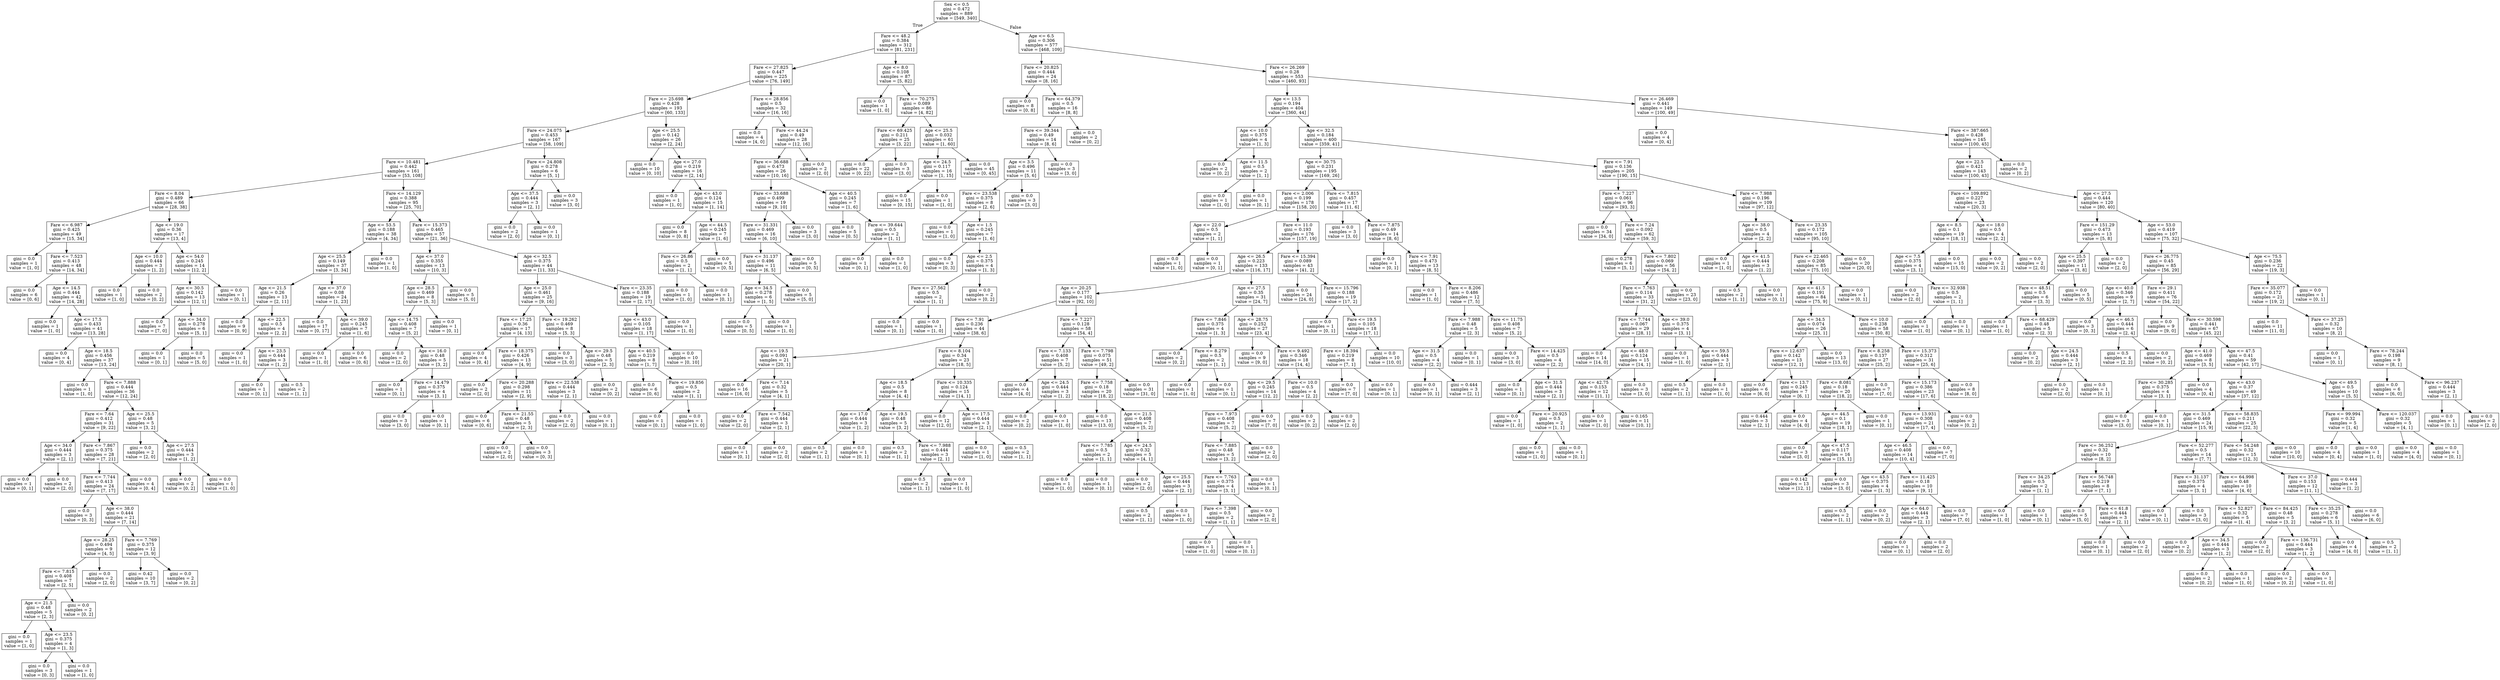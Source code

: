 digraph Tree {
node [shape=box] ;
0 [label="Sex <= 0.5\ngini = 0.472\nsamples = 889\nvalue = [549, 340]"] ;
1 [label="Fare <= 48.2\ngini = 0.384\nsamples = 312\nvalue = [81, 231]"] ;
0 -> 1 [labeldistance=2.5, labelangle=45, headlabel="True"] ;
2 [label="Fare <= 27.825\ngini = 0.447\nsamples = 225\nvalue = [76, 149]"] ;
1 -> 2 ;
3 [label="Fare <= 25.698\ngini = 0.428\nsamples = 193\nvalue = [60, 133]"] ;
2 -> 3 ;
4 [label="Fare <= 24.075\ngini = 0.453\nsamples = 167\nvalue = [58, 109]"] ;
3 -> 4 ;
5 [label="Fare <= 10.481\ngini = 0.442\nsamples = 161\nvalue = [53, 108]"] ;
4 -> 5 ;
6 [label="Fare <= 8.04\ngini = 0.489\nsamples = 66\nvalue = [28, 38]"] ;
5 -> 6 ;
7 [label="Fare <= 6.987\ngini = 0.425\nsamples = 49\nvalue = [15, 34]"] ;
6 -> 7 ;
8 [label="gini = 0.0\nsamples = 1\nvalue = [1, 0]"] ;
7 -> 8 ;
9 [label="Fare <= 7.523\ngini = 0.413\nsamples = 48\nvalue = [14, 34]"] ;
7 -> 9 ;
10 [label="gini = 0.0\nsamples = 6\nvalue = [0, 6]"] ;
9 -> 10 ;
11 [label="Age <= 14.5\ngini = 0.444\nsamples = 42\nvalue = [14, 28]"] ;
9 -> 11 ;
12 [label="gini = 0.0\nsamples = 1\nvalue = [1, 0]"] ;
11 -> 12 ;
13 [label="Age <= 17.5\ngini = 0.433\nsamples = 41\nvalue = [13, 28]"] ;
11 -> 13 ;
14 [label="gini = 0.0\nsamples = 4\nvalue = [0, 4]"] ;
13 -> 14 ;
15 [label="Age <= 18.5\ngini = 0.456\nsamples = 37\nvalue = [13, 24]"] ;
13 -> 15 ;
16 [label="gini = 0.0\nsamples = 1\nvalue = [1, 0]"] ;
15 -> 16 ;
17 [label="Fare <= 7.888\ngini = 0.444\nsamples = 36\nvalue = [12, 24]"] ;
15 -> 17 ;
18 [label="Fare <= 7.64\ngini = 0.412\nsamples = 31\nvalue = [9, 22]"] ;
17 -> 18 ;
19 [label="Age <= 34.0\ngini = 0.444\nsamples = 3\nvalue = [2, 1]"] ;
18 -> 19 ;
20 [label="gini = 0.0\nsamples = 1\nvalue = [0, 1]"] ;
19 -> 20 ;
21 [label="gini = 0.0\nsamples = 2\nvalue = [2, 0]"] ;
19 -> 21 ;
22 [label="Fare <= 7.867\ngini = 0.375\nsamples = 28\nvalue = [7, 21]"] ;
18 -> 22 ;
23 [label="Fare <= 7.744\ngini = 0.413\nsamples = 24\nvalue = [7, 17]"] ;
22 -> 23 ;
24 [label="gini = 0.0\nsamples = 3\nvalue = [0, 3]"] ;
23 -> 24 ;
25 [label="Age <= 38.0\ngini = 0.444\nsamples = 21\nvalue = [7, 14]"] ;
23 -> 25 ;
26 [label="Age <= 28.25\ngini = 0.494\nsamples = 9\nvalue = [4, 5]"] ;
25 -> 26 ;
27 [label="Fare <= 7.815\ngini = 0.408\nsamples = 7\nvalue = [2, 5]"] ;
26 -> 27 ;
28 [label="Age <= 21.5\ngini = 0.48\nsamples = 5\nvalue = [2, 3]"] ;
27 -> 28 ;
29 [label="gini = 0.0\nsamples = 1\nvalue = [1, 0]"] ;
28 -> 29 ;
30 [label="Age <= 23.5\ngini = 0.375\nsamples = 4\nvalue = [1, 3]"] ;
28 -> 30 ;
31 [label="gini = 0.0\nsamples = 3\nvalue = [0, 3]"] ;
30 -> 31 ;
32 [label="gini = 0.0\nsamples = 1\nvalue = [1, 0]"] ;
30 -> 32 ;
33 [label="gini = 0.0\nsamples = 2\nvalue = [0, 2]"] ;
27 -> 33 ;
34 [label="gini = 0.0\nsamples = 2\nvalue = [2, 0]"] ;
26 -> 34 ;
35 [label="Fare <= 7.769\ngini = 0.375\nsamples = 12\nvalue = [3, 9]"] ;
25 -> 35 ;
36 [label="gini = 0.42\nsamples = 10\nvalue = [3, 7]"] ;
35 -> 36 ;
37 [label="gini = 0.0\nsamples = 2\nvalue = [0, 2]"] ;
35 -> 37 ;
38 [label="gini = 0.0\nsamples = 4\nvalue = [0, 4]"] ;
22 -> 38 ;
39 [label="Age <= 25.5\ngini = 0.48\nsamples = 5\nvalue = [3, 2]"] ;
17 -> 39 ;
40 [label="gini = 0.0\nsamples = 2\nvalue = [2, 0]"] ;
39 -> 40 ;
41 [label="Age <= 27.5\ngini = 0.444\nsamples = 3\nvalue = [1, 2]"] ;
39 -> 41 ;
42 [label="gini = 0.0\nsamples = 2\nvalue = [0, 2]"] ;
41 -> 42 ;
43 [label="gini = 0.0\nsamples = 1\nvalue = [1, 0]"] ;
41 -> 43 ;
44 [label="Age <= 19.0\ngini = 0.36\nsamples = 17\nvalue = [13, 4]"] ;
6 -> 44 ;
45 [label="Age <= 10.0\ngini = 0.444\nsamples = 3\nvalue = [1, 2]"] ;
44 -> 45 ;
46 [label="gini = 0.0\nsamples = 1\nvalue = [1, 0]"] ;
45 -> 46 ;
47 [label="gini = 0.0\nsamples = 2\nvalue = [0, 2]"] ;
45 -> 47 ;
48 [label="Age <= 54.0\ngini = 0.245\nsamples = 14\nvalue = [12, 2]"] ;
44 -> 48 ;
49 [label="Age <= 30.5\ngini = 0.142\nsamples = 13\nvalue = [12, 1]"] ;
48 -> 49 ;
50 [label="gini = 0.0\nsamples = 7\nvalue = [7, 0]"] ;
49 -> 50 ;
51 [label="Age <= 34.0\ngini = 0.278\nsamples = 6\nvalue = [5, 1]"] ;
49 -> 51 ;
52 [label="gini = 0.0\nsamples = 1\nvalue = [0, 1]"] ;
51 -> 52 ;
53 [label="gini = 0.0\nsamples = 5\nvalue = [5, 0]"] ;
51 -> 53 ;
54 [label="gini = 0.0\nsamples = 1\nvalue = [0, 1]"] ;
48 -> 54 ;
55 [label="Fare <= 14.129\ngini = 0.388\nsamples = 95\nvalue = [25, 70]"] ;
5 -> 55 ;
56 [label="Age <= 53.5\ngini = 0.188\nsamples = 38\nvalue = [4, 34]"] ;
55 -> 56 ;
57 [label="Age <= 25.5\ngini = 0.149\nsamples = 37\nvalue = [3, 34]"] ;
56 -> 57 ;
58 [label="Age <= 21.5\ngini = 0.26\nsamples = 13\nvalue = [2, 11]"] ;
57 -> 58 ;
59 [label="gini = 0.0\nsamples = 9\nvalue = [0, 9]"] ;
58 -> 59 ;
60 [label="Age <= 22.5\ngini = 0.5\nsamples = 4\nvalue = [2, 2]"] ;
58 -> 60 ;
61 [label="gini = 0.0\nsamples = 1\nvalue = [1, 0]"] ;
60 -> 61 ;
62 [label="Age <= 23.5\ngini = 0.444\nsamples = 3\nvalue = [1, 2]"] ;
60 -> 62 ;
63 [label="gini = 0.0\nsamples = 1\nvalue = [0, 1]"] ;
62 -> 63 ;
64 [label="gini = 0.5\nsamples = 2\nvalue = [1, 1]"] ;
62 -> 64 ;
65 [label="Age <= 37.0\ngini = 0.08\nsamples = 24\nvalue = [1, 23]"] ;
57 -> 65 ;
66 [label="gini = 0.0\nsamples = 17\nvalue = [0, 17]"] ;
65 -> 66 ;
67 [label="Age <= 39.0\ngini = 0.245\nsamples = 7\nvalue = [1, 6]"] ;
65 -> 67 ;
68 [label="gini = 0.0\nsamples = 1\nvalue = [1, 0]"] ;
67 -> 68 ;
69 [label="gini = 0.0\nsamples = 6\nvalue = [0, 6]"] ;
67 -> 69 ;
70 [label="gini = 0.0\nsamples = 1\nvalue = [1, 0]"] ;
56 -> 70 ;
71 [label="Fare <= 15.373\ngini = 0.465\nsamples = 57\nvalue = [21, 36]"] ;
55 -> 71 ;
72 [label="Age <= 37.0\ngini = 0.355\nsamples = 13\nvalue = [10, 3]"] ;
71 -> 72 ;
73 [label="Age <= 28.5\ngini = 0.469\nsamples = 8\nvalue = [5, 3]"] ;
72 -> 73 ;
74 [label="Age <= 14.75\ngini = 0.408\nsamples = 7\nvalue = [5, 2]"] ;
73 -> 74 ;
75 [label="gini = 0.0\nsamples = 2\nvalue = [2, 0]"] ;
74 -> 75 ;
76 [label="Age <= 16.0\ngini = 0.48\nsamples = 5\nvalue = [3, 2]"] ;
74 -> 76 ;
77 [label="gini = 0.0\nsamples = 1\nvalue = [0, 1]"] ;
76 -> 77 ;
78 [label="Fare <= 14.479\ngini = 0.375\nsamples = 4\nvalue = [3, 1]"] ;
76 -> 78 ;
79 [label="gini = 0.0\nsamples = 3\nvalue = [3, 0]"] ;
78 -> 79 ;
80 [label="gini = 0.0\nsamples = 1\nvalue = [0, 1]"] ;
78 -> 80 ;
81 [label="gini = 0.0\nsamples = 1\nvalue = [0, 1]"] ;
73 -> 81 ;
82 [label="gini = 0.0\nsamples = 5\nvalue = [5, 0]"] ;
72 -> 82 ;
83 [label="Age <= 32.5\ngini = 0.375\nsamples = 44\nvalue = [11, 33]"] ;
71 -> 83 ;
84 [label="Age <= 25.0\ngini = 0.461\nsamples = 25\nvalue = [9, 16]"] ;
83 -> 84 ;
85 [label="Fare <= 17.25\ngini = 0.36\nsamples = 17\nvalue = [4, 13]"] ;
84 -> 85 ;
86 [label="gini = 0.0\nsamples = 4\nvalue = [0, 4]"] ;
85 -> 86 ;
87 [label="Fare <= 18.375\ngini = 0.426\nsamples = 13\nvalue = [4, 9]"] ;
85 -> 87 ;
88 [label="gini = 0.0\nsamples = 2\nvalue = [2, 0]"] ;
87 -> 88 ;
89 [label="Fare <= 20.288\ngini = 0.298\nsamples = 11\nvalue = [2, 9]"] ;
87 -> 89 ;
90 [label="gini = 0.0\nsamples = 6\nvalue = [0, 6]"] ;
89 -> 90 ;
91 [label="Fare <= 21.55\ngini = 0.48\nsamples = 5\nvalue = [2, 3]"] ;
89 -> 91 ;
92 [label="gini = 0.0\nsamples = 2\nvalue = [2, 0]"] ;
91 -> 92 ;
93 [label="gini = 0.0\nsamples = 3\nvalue = [0, 3]"] ;
91 -> 93 ;
94 [label="Fare <= 19.262\ngini = 0.469\nsamples = 8\nvalue = [5, 3]"] ;
84 -> 94 ;
95 [label="gini = 0.0\nsamples = 3\nvalue = [3, 0]"] ;
94 -> 95 ;
96 [label="Age <= 29.5\ngini = 0.48\nsamples = 5\nvalue = [2, 3]"] ;
94 -> 96 ;
97 [label="Fare <= 22.538\ngini = 0.444\nsamples = 3\nvalue = [2, 1]"] ;
96 -> 97 ;
98 [label="gini = 0.0\nsamples = 2\nvalue = [2, 0]"] ;
97 -> 98 ;
99 [label="gini = 0.0\nsamples = 1\nvalue = [0, 1]"] ;
97 -> 99 ;
100 [label="gini = 0.0\nsamples = 2\nvalue = [0, 2]"] ;
96 -> 100 ;
101 [label="Fare <= 23.35\ngini = 0.188\nsamples = 19\nvalue = [2, 17]"] ;
83 -> 101 ;
102 [label="Age <= 43.0\ngini = 0.105\nsamples = 18\nvalue = [1, 17]"] ;
101 -> 102 ;
103 [label="Age <= 40.5\ngini = 0.219\nsamples = 8\nvalue = [1, 7]"] ;
102 -> 103 ;
104 [label="gini = 0.0\nsamples = 6\nvalue = [0, 6]"] ;
103 -> 104 ;
105 [label="Fare <= 19.856\ngini = 0.5\nsamples = 2\nvalue = [1, 1]"] ;
103 -> 105 ;
106 [label="gini = 0.0\nsamples = 1\nvalue = [0, 1]"] ;
105 -> 106 ;
107 [label="gini = 0.0\nsamples = 1\nvalue = [1, 0]"] ;
105 -> 107 ;
108 [label="gini = 0.0\nsamples = 10\nvalue = [0, 10]"] ;
102 -> 108 ;
109 [label="gini = 0.0\nsamples = 1\nvalue = [1, 0]"] ;
101 -> 109 ;
110 [label="Fare <= 24.808\ngini = 0.278\nsamples = 6\nvalue = [5, 1]"] ;
4 -> 110 ;
111 [label="Age <= 37.5\ngini = 0.444\nsamples = 3\nvalue = [2, 1]"] ;
110 -> 111 ;
112 [label="gini = 0.0\nsamples = 2\nvalue = [2, 0]"] ;
111 -> 112 ;
113 [label="gini = 0.0\nsamples = 1\nvalue = [0, 1]"] ;
111 -> 113 ;
114 [label="gini = 0.0\nsamples = 3\nvalue = [3, 0]"] ;
110 -> 114 ;
115 [label="Age <= 25.5\ngini = 0.142\nsamples = 26\nvalue = [2, 24]"] ;
3 -> 115 ;
116 [label="gini = 0.0\nsamples = 10\nvalue = [0, 10]"] ;
115 -> 116 ;
117 [label="Age <= 27.0\ngini = 0.219\nsamples = 16\nvalue = [2, 14]"] ;
115 -> 117 ;
118 [label="gini = 0.0\nsamples = 1\nvalue = [1, 0]"] ;
117 -> 118 ;
119 [label="Age <= 43.0\ngini = 0.124\nsamples = 15\nvalue = [1, 14]"] ;
117 -> 119 ;
120 [label="gini = 0.0\nsamples = 8\nvalue = [0, 8]"] ;
119 -> 120 ;
121 [label="Age <= 44.5\ngini = 0.245\nsamples = 7\nvalue = [1, 6]"] ;
119 -> 121 ;
122 [label="Fare <= 26.86\ngini = 0.5\nsamples = 2\nvalue = [1, 1]"] ;
121 -> 122 ;
123 [label="gini = 0.0\nsamples = 1\nvalue = [1, 0]"] ;
122 -> 123 ;
124 [label="gini = 0.0\nsamples = 1\nvalue = [0, 1]"] ;
122 -> 124 ;
125 [label="gini = 0.0\nsamples = 5\nvalue = [0, 5]"] ;
121 -> 125 ;
126 [label="Fare <= 28.856\ngini = 0.5\nsamples = 32\nvalue = [16, 16]"] ;
2 -> 126 ;
127 [label="gini = 0.0\nsamples = 4\nvalue = [4, 0]"] ;
126 -> 127 ;
128 [label="Fare <= 44.24\ngini = 0.49\nsamples = 28\nvalue = [12, 16]"] ;
126 -> 128 ;
129 [label="Fare <= 36.688\ngini = 0.473\nsamples = 26\nvalue = [10, 16]"] ;
128 -> 129 ;
130 [label="Fare <= 33.688\ngini = 0.499\nsamples = 19\nvalue = [9, 10]"] ;
129 -> 130 ;
131 [label="Fare <= 31.331\ngini = 0.469\nsamples = 16\nvalue = [6, 10]"] ;
130 -> 131 ;
132 [label="Fare <= 31.137\ngini = 0.496\nsamples = 11\nvalue = [6, 5]"] ;
131 -> 132 ;
133 [label="Age <= 34.5\ngini = 0.278\nsamples = 6\nvalue = [1, 5]"] ;
132 -> 133 ;
134 [label="gini = 0.0\nsamples = 5\nvalue = [0, 5]"] ;
133 -> 134 ;
135 [label="gini = 0.0\nsamples = 1\nvalue = [1, 0]"] ;
133 -> 135 ;
136 [label="gini = 0.0\nsamples = 5\nvalue = [5, 0]"] ;
132 -> 136 ;
137 [label="gini = 0.0\nsamples = 5\nvalue = [0, 5]"] ;
131 -> 137 ;
138 [label="gini = 0.0\nsamples = 3\nvalue = [3, 0]"] ;
130 -> 138 ;
139 [label="Age <= 40.5\ngini = 0.245\nsamples = 7\nvalue = [1, 6]"] ;
129 -> 139 ;
140 [label="gini = 0.0\nsamples = 5\nvalue = [0, 5]"] ;
139 -> 140 ;
141 [label="Fare <= 39.644\ngini = 0.5\nsamples = 2\nvalue = [1, 1]"] ;
139 -> 141 ;
142 [label="gini = 0.0\nsamples = 1\nvalue = [0, 1]"] ;
141 -> 142 ;
143 [label="gini = 0.0\nsamples = 1\nvalue = [1, 0]"] ;
141 -> 143 ;
144 [label="gini = 0.0\nsamples = 2\nvalue = [2, 0]"] ;
128 -> 144 ;
145 [label="Age <= 8.0\ngini = 0.108\nsamples = 87\nvalue = [5, 82]"] ;
1 -> 145 ;
146 [label="gini = 0.0\nsamples = 1\nvalue = [1, 0]"] ;
145 -> 146 ;
147 [label="Fare <= 70.275\ngini = 0.089\nsamples = 86\nvalue = [4, 82]"] ;
145 -> 147 ;
148 [label="Fare <= 69.425\ngini = 0.211\nsamples = 25\nvalue = [3, 22]"] ;
147 -> 148 ;
149 [label="gini = 0.0\nsamples = 22\nvalue = [0, 22]"] ;
148 -> 149 ;
150 [label="gini = 0.0\nsamples = 3\nvalue = [3, 0]"] ;
148 -> 150 ;
151 [label="Age <= 25.5\ngini = 0.032\nsamples = 61\nvalue = [1, 60]"] ;
147 -> 151 ;
152 [label="Age <= 24.5\ngini = 0.117\nsamples = 16\nvalue = [1, 15]"] ;
151 -> 152 ;
153 [label="gini = 0.0\nsamples = 15\nvalue = [0, 15]"] ;
152 -> 153 ;
154 [label="gini = 0.0\nsamples = 1\nvalue = [1, 0]"] ;
152 -> 154 ;
155 [label="gini = 0.0\nsamples = 45\nvalue = [0, 45]"] ;
151 -> 155 ;
156 [label="Age <= 6.5\ngini = 0.306\nsamples = 577\nvalue = [468, 109]"] ;
0 -> 156 [labeldistance=2.5, labelangle=-45, headlabel="False"] ;
157 [label="Fare <= 20.825\ngini = 0.444\nsamples = 24\nvalue = [8, 16]"] ;
156 -> 157 ;
158 [label="gini = 0.0\nsamples = 8\nvalue = [0, 8]"] ;
157 -> 158 ;
159 [label="Fare <= 64.379\ngini = 0.5\nsamples = 16\nvalue = [8, 8]"] ;
157 -> 159 ;
160 [label="Fare <= 39.344\ngini = 0.49\nsamples = 14\nvalue = [8, 6]"] ;
159 -> 160 ;
161 [label="Age <= 3.5\ngini = 0.496\nsamples = 11\nvalue = [5, 6]"] ;
160 -> 161 ;
162 [label="Fare <= 23.538\ngini = 0.375\nsamples = 8\nvalue = [2, 6]"] ;
161 -> 162 ;
163 [label="gini = 0.0\nsamples = 1\nvalue = [1, 0]"] ;
162 -> 163 ;
164 [label="Age <= 1.5\ngini = 0.245\nsamples = 7\nvalue = [1, 6]"] ;
162 -> 164 ;
165 [label="gini = 0.0\nsamples = 3\nvalue = [0, 3]"] ;
164 -> 165 ;
166 [label="Age <= 2.5\ngini = 0.375\nsamples = 4\nvalue = [1, 3]"] ;
164 -> 166 ;
167 [label="Fare <= 27.562\ngini = 0.5\nsamples = 2\nvalue = [1, 1]"] ;
166 -> 167 ;
168 [label="gini = 0.0\nsamples = 1\nvalue = [0, 1]"] ;
167 -> 168 ;
169 [label="gini = 0.0\nsamples = 1\nvalue = [1, 0]"] ;
167 -> 169 ;
170 [label="gini = 0.0\nsamples = 2\nvalue = [0, 2]"] ;
166 -> 170 ;
171 [label="gini = 0.0\nsamples = 3\nvalue = [3, 0]"] ;
161 -> 171 ;
172 [label="gini = 0.0\nsamples = 3\nvalue = [3, 0]"] ;
160 -> 172 ;
173 [label="gini = 0.0\nsamples = 2\nvalue = [0, 2]"] ;
159 -> 173 ;
174 [label="Fare <= 26.269\ngini = 0.28\nsamples = 553\nvalue = [460, 93]"] ;
156 -> 174 ;
175 [label="Age <= 13.5\ngini = 0.194\nsamples = 404\nvalue = [360, 44]"] ;
174 -> 175 ;
176 [label="Age <= 10.0\ngini = 0.375\nsamples = 4\nvalue = [1, 3]"] ;
175 -> 176 ;
177 [label="gini = 0.0\nsamples = 2\nvalue = [0, 2]"] ;
176 -> 177 ;
178 [label="Age <= 11.5\ngini = 0.5\nsamples = 2\nvalue = [1, 1]"] ;
176 -> 178 ;
179 [label="gini = 0.0\nsamples = 1\nvalue = [1, 0]"] ;
178 -> 179 ;
180 [label="gini = 0.0\nsamples = 1\nvalue = [0, 1]"] ;
178 -> 180 ;
181 [label="Age <= 32.5\ngini = 0.184\nsamples = 400\nvalue = [359, 41]"] ;
175 -> 181 ;
182 [label="Age <= 30.75\ngini = 0.231\nsamples = 195\nvalue = [169, 26]"] ;
181 -> 182 ;
183 [label="Fare <= 2.006\ngini = 0.199\nsamples = 178\nvalue = [158, 20]"] ;
182 -> 183 ;
184 [label="Age <= 22.0\ngini = 0.5\nsamples = 2\nvalue = [1, 1]"] ;
183 -> 184 ;
185 [label="gini = 0.0\nsamples = 1\nvalue = [1, 0]"] ;
184 -> 185 ;
186 [label="gini = 0.0\nsamples = 1\nvalue = [0, 1]"] ;
184 -> 186 ;
187 [label="Fare <= 11.0\ngini = 0.193\nsamples = 176\nvalue = [157, 19]"] ;
183 -> 187 ;
188 [label="Age <= 26.5\ngini = 0.223\nsamples = 133\nvalue = [116, 17]"] ;
187 -> 188 ;
189 [label="Age <= 20.25\ngini = 0.177\nsamples = 102\nvalue = [92, 10]"] ;
188 -> 189 ;
190 [label="Fare <= 7.91\ngini = 0.236\nsamples = 44\nvalue = [38, 6]"] ;
189 -> 190 ;
191 [label="Age <= 19.5\ngini = 0.091\nsamples = 21\nvalue = [20, 1]"] ;
190 -> 191 ;
192 [label="gini = 0.0\nsamples = 16\nvalue = [16, 0]"] ;
191 -> 192 ;
193 [label="Fare <= 7.14\ngini = 0.32\nsamples = 5\nvalue = [4, 1]"] ;
191 -> 193 ;
194 [label="gini = 0.0\nsamples = 2\nvalue = [2, 0]"] ;
193 -> 194 ;
195 [label="Fare <= 7.542\ngini = 0.444\nsamples = 3\nvalue = [2, 1]"] ;
193 -> 195 ;
196 [label="gini = 0.0\nsamples = 1\nvalue = [0, 1]"] ;
195 -> 196 ;
197 [label="gini = 0.0\nsamples = 2\nvalue = [2, 0]"] ;
195 -> 197 ;
198 [label="Fare <= 8.104\ngini = 0.34\nsamples = 23\nvalue = [18, 5]"] ;
190 -> 198 ;
199 [label="Age <= 18.5\ngini = 0.5\nsamples = 8\nvalue = [4, 4]"] ;
198 -> 199 ;
200 [label="Age <= 17.0\ngini = 0.444\nsamples = 3\nvalue = [1, 2]"] ;
199 -> 200 ;
201 [label="gini = 0.5\nsamples = 2\nvalue = [1, 1]"] ;
200 -> 201 ;
202 [label="gini = 0.0\nsamples = 1\nvalue = [0, 1]"] ;
200 -> 202 ;
203 [label="Age <= 19.5\ngini = 0.48\nsamples = 5\nvalue = [3, 2]"] ;
199 -> 203 ;
204 [label="gini = 0.5\nsamples = 2\nvalue = [1, 1]"] ;
203 -> 204 ;
205 [label="Fare <= 7.988\ngini = 0.444\nsamples = 3\nvalue = [2, 1]"] ;
203 -> 205 ;
206 [label="gini = 0.5\nsamples = 2\nvalue = [1, 1]"] ;
205 -> 206 ;
207 [label="gini = 0.0\nsamples = 1\nvalue = [1, 0]"] ;
205 -> 207 ;
208 [label="Fare <= 10.335\ngini = 0.124\nsamples = 15\nvalue = [14, 1]"] ;
198 -> 208 ;
209 [label="gini = 0.0\nsamples = 12\nvalue = [12, 0]"] ;
208 -> 209 ;
210 [label="Age <= 17.5\ngini = 0.444\nsamples = 3\nvalue = [2, 1]"] ;
208 -> 210 ;
211 [label="gini = 0.0\nsamples = 1\nvalue = [1, 0]"] ;
210 -> 211 ;
212 [label="gini = 0.5\nsamples = 2\nvalue = [1, 1]"] ;
210 -> 212 ;
213 [label="Fare <= 7.227\ngini = 0.128\nsamples = 58\nvalue = [54, 4]"] ;
189 -> 213 ;
214 [label="Fare <= 7.133\ngini = 0.408\nsamples = 7\nvalue = [5, 2]"] ;
213 -> 214 ;
215 [label="gini = 0.0\nsamples = 4\nvalue = [4, 0]"] ;
214 -> 215 ;
216 [label="Age <= 24.5\ngini = 0.444\nsamples = 3\nvalue = [1, 2]"] ;
214 -> 216 ;
217 [label="gini = 0.0\nsamples = 2\nvalue = [0, 2]"] ;
216 -> 217 ;
218 [label="gini = 0.0\nsamples = 1\nvalue = [1, 0]"] ;
216 -> 218 ;
219 [label="Fare <= 7.798\ngini = 0.075\nsamples = 51\nvalue = [49, 2]"] ;
213 -> 219 ;
220 [label="Fare <= 7.758\ngini = 0.18\nsamples = 20\nvalue = [18, 2]"] ;
219 -> 220 ;
221 [label="gini = 0.0\nsamples = 13\nvalue = [13, 0]"] ;
220 -> 221 ;
222 [label="Age <= 21.5\ngini = 0.408\nsamples = 7\nvalue = [5, 2]"] ;
220 -> 222 ;
223 [label="Fare <= 7.785\ngini = 0.5\nsamples = 2\nvalue = [1, 1]"] ;
222 -> 223 ;
224 [label="gini = 0.0\nsamples = 1\nvalue = [1, 0]"] ;
223 -> 224 ;
225 [label="gini = 0.0\nsamples = 1\nvalue = [0, 1]"] ;
223 -> 225 ;
226 [label="Age <= 24.5\ngini = 0.32\nsamples = 5\nvalue = [4, 1]"] ;
222 -> 226 ;
227 [label="gini = 0.0\nsamples = 2\nvalue = [2, 0]"] ;
226 -> 227 ;
228 [label="Age <= 25.5\ngini = 0.444\nsamples = 3\nvalue = [2, 1]"] ;
226 -> 228 ;
229 [label="gini = 0.5\nsamples = 2\nvalue = [1, 1]"] ;
228 -> 229 ;
230 [label="gini = 0.0\nsamples = 1\nvalue = [1, 0]"] ;
228 -> 230 ;
231 [label="gini = 0.0\nsamples = 31\nvalue = [31, 0]"] ;
219 -> 231 ;
232 [label="Age <= 27.5\ngini = 0.35\nsamples = 31\nvalue = [24, 7]"] ;
188 -> 232 ;
233 [label="Fare <= 7.846\ngini = 0.375\nsamples = 4\nvalue = [1, 3]"] ;
232 -> 233 ;
234 [label="gini = 0.0\nsamples = 2\nvalue = [0, 2]"] ;
233 -> 234 ;
235 [label="Fare <= 8.279\ngini = 0.5\nsamples = 2\nvalue = [1, 1]"] ;
233 -> 235 ;
236 [label="gini = 0.0\nsamples = 1\nvalue = [1, 0]"] ;
235 -> 236 ;
237 [label="gini = 0.0\nsamples = 1\nvalue = [0, 1]"] ;
235 -> 237 ;
238 [label="Age <= 28.75\ngini = 0.252\nsamples = 27\nvalue = [23, 4]"] ;
232 -> 238 ;
239 [label="gini = 0.0\nsamples = 9\nvalue = [9, 0]"] ;
238 -> 239 ;
240 [label="Fare <= 9.492\ngini = 0.346\nsamples = 18\nvalue = [14, 4]"] ;
238 -> 240 ;
241 [label="Age <= 29.5\ngini = 0.245\nsamples = 14\nvalue = [12, 2]"] ;
240 -> 241 ;
242 [label="Fare <= 7.973\ngini = 0.408\nsamples = 7\nvalue = [5, 2]"] ;
241 -> 242 ;
243 [label="Fare <= 7.885\ngini = 0.48\nsamples = 5\nvalue = [3, 2]"] ;
242 -> 243 ;
244 [label="Fare <= 7.763\ngini = 0.375\nsamples = 4\nvalue = [3, 1]"] ;
243 -> 244 ;
245 [label="Fare <= 7.398\ngini = 0.5\nsamples = 2\nvalue = [1, 1]"] ;
244 -> 245 ;
246 [label="gini = 0.0\nsamples = 1\nvalue = [1, 0]"] ;
245 -> 246 ;
247 [label="gini = 0.0\nsamples = 1\nvalue = [0, 1]"] ;
245 -> 247 ;
248 [label="gini = 0.0\nsamples = 2\nvalue = [2, 0]"] ;
244 -> 248 ;
249 [label="gini = 0.0\nsamples = 1\nvalue = [0, 1]"] ;
243 -> 249 ;
250 [label="gini = 0.0\nsamples = 2\nvalue = [2, 0]"] ;
242 -> 250 ;
251 [label="gini = 0.0\nsamples = 7\nvalue = [7, 0]"] ;
241 -> 251 ;
252 [label="Fare <= 10.0\ngini = 0.5\nsamples = 4\nvalue = [2, 2]"] ;
240 -> 252 ;
253 [label="gini = 0.0\nsamples = 2\nvalue = [0, 2]"] ;
252 -> 253 ;
254 [label="gini = 0.0\nsamples = 2\nvalue = [2, 0]"] ;
252 -> 254 ;
255 [label="Fare <= 15.394\ngini = 0.089\nsamples = 43\nvalue = [41, 2]"] ;
187 -> 255 ;
256 [label="gini = 0.0\nsamples = 24\nvalue = [24, 0]"] ;
255 -> 256 ;
257 [label="Fare <= 15.796\ngini = 0.188\nsamples = 19\nvalue = [17, 2]"] ;
255 -> 257 ;
258 [label="gini = 0.0\nsamples = 1\nvalue = [0, 1]"] ;
257 -> 258 ;
259 [label="Fare <= 19.5\ngini = 0.105\nsamples = 18\nvalue = [17, 1]"] ;
257 -> 259 ;
260 [label="Fare <= 18.394\ngini = 0.219\nsamples = 8\nvalue = [7, 1]"] ;
259 -> 260 ;
261 [label="gini = 0.0\nsamples = 7\nvalue = [7, 0]"] ;
260 -> 261 ;
262 [label="gini = 0.0\nsamples = 1\nvalue = [0, 1]"] ;
260 -> 262 ;
263 [label="gini = 0.0\nsamples = 10\nvalue = [10, 0]"] ;
259 -> 263 ;
264 [label="Fare <= 7.815\ngini = 0.457\nsamples = 17\nvalue = [11, 6]"] ;
182 -> 264 ;
265 [label="gini = 0.0\nsamples = 3\nvalue = [3, 0]"] ;
264 -> 265 ;
266 [label="Fare <= 7.875\ngini = 0.49\nsamples = 14\nvalue = [8, 6]"] ;
264 -> 266 ;
267 [label="gini = 0.0\nsamples = 1\nvalue = [0, 1]"] ;
266 -> 267 ;
268 [label="Fare <= 7.91\ngini = 0.473\nsamples = 13\nvalue = [8, 5]"] ;
266 -> 268 ;
269 [label="gini = 0.0\nsamples = 1\nvalue = [1, 0]"] ;
268 -> 269 ;
270 [label="Fare <= 8.206\ngini = 0.486\nsamples = 12\nvalue = [7, 5]"] ;
268 -> 270 ;
271 [label="Fare <= 7.988\ngini = 0.48\nsamples = 5\nvalue = [2, 3]"] ;
270 -> 271 ;
272 [label="Age <= 31.5\ngini = 0.5\nsamples = 4\nvalue = [2, 2]"] ;
271 -> 272 ;
273 [label="gini = 0.0\nsamples = 1\nvalue = [0, 1]"] ;
272 -> 273 ;
274 [label="gini = 0.444\nsamples = 3\nvalue = [2, 1]"] ;
272 -> 274 ;
275 [label="gini = 0.0\nsamples = 1\nvalue = [0, 1]"] ;
271 -> 275 ;
276 [label="Fare <= 11.75\ngini = 0.408\nsamples = 7\nvalue = [5, 2]"] ;
270 -> 276 ;
277 [label="gini = 0.0\nsamples = 3\nvalue = [3, 0]"] ;
276 -> 277 ;
278 [label="Fare <= 14.425\ngini = 0.5\nsamples = 4\nvalue = [2, 2]"] ;
276 -> 278 ;
279 [label="gini = 0.0\nsamples = 1\nvalue = [0, 1]"] ;
278 -> 279 ;
280 [label="Age <= 31.5\ngini = 0.444\nsamples = 3\nvalue = [2, 1]"] ;
278 -> 280 ;
281 [label="gini = 0.0\nsamples = 1\nvalue = [1, 0]"] ;
280 -> 281 ;
282 [label="Fare <= 20.925\ngini = 0.5\nsamples = 2\nvalue = [1, 1]"] ;
280 -> 282 ;
283 [label="gini = 0.0\nsamples = 1\nvalue = [1, 0]"] ;
282 -> 283 ;
284 [label="gini = 0.0\nsamples = 1\nvalue = [0, 1]"] ;
282 -> 284 ;
285 [label="Fare <= 7.91\ngini = 0.136\nsamples = 205\nvalue = [190, 15]"] ;
181 -> 285 ;
286 [label="Fare <= 7.227\ngini = 0.061\nsamples = 96\nvalue = [93, 3]"] ;
285 -> 286 ;
287 [label="gini = 0.0\nsamples = 34\nvalue = [34, 0]"] ;
286 -> 287 ;
288 [label="Fare <= 7.24\ngini = 0.092\nsamples = 62\nvalue = [59, 3]"] ;
286 -> 288 ;
289 [label="gini = 0.278\nsamples = 6\nvalue = [5, 1]"] ;
288 -> 289 ;
290 [label="Fare <= 7.802\ngini = 0.069\nsamples = 56\nvalue = [54, 2]"] ;
288 -> 290 ;
291 [label="Fare <= 7.763\ngini = 0.114\nsamples = 33\nvalue = [31, 2]"] ;
290 -> 291 ;
292 [label="Fare <= 7.744\ngini = 0.067\nsamples = 29\nvalue = [28, 1]"] ;
291 -> 292 ;
293 [label="gini = 0.0\nsamples = 14\nvalue = [14, 0]"] ;
292 -> 293 ;
294 [label="Age <= 48.0\ngini = 0.124\nsamples = 15\nvalue = [14, 1]"] ;
292 -> 294 ;
295 [label="Age <= 42.75\ngini = 0.153\nsamples = 12\nvalue = [11, 1]"] ;
294 -> 295 ;
296 [label="gini = 0.0\nsamples = 1\nvalue = [1, 0]"] ;
295 -> 296 ;
297 [label="gini = 0.165\nsamples = 11\nvalue = [10, 1]"] ;
295 -> 297 ;
298 [label="gini = 0.0\nsamples = 3\nvalue = [3, 0]"] ;
294 -> 298 ;
299 [label="Age <= 39.0\ngini = 0.375\nsamples = 4\nvalue = [3, 1]"] ;
291 -> 299 ;
300 [label="gini = 0.0\nsamples = 1\nvalue = [1, 0]"] ;
299 -> 300 ;
301 [label="Age <= 59.5\ngini = 0.444\nsamples = 3\nvalue = [2, 1]"] ;
299 -> 301 ;
302 [label="gini = 0.5\nsamples = 2\nvalue = [1, 1]"] ;
301 -> 302 ;
303 [label="gini = 0.0\nsamples = 1\nvalue = [1, 0]"] ;
301 -> 303 ;
304 [label="gini = 0.0\nsamples = 23\nvalue = [23, 0]"] ;
290 -> 304 ;
305 [label="Fare <= 7.988\ngini = 0.196\nsamples = 109\nvalue = [97, 12]"] ;
285 -> 305 ;
306 [label="Age <= 38.0\ngini = 0.5\nsamples = 4\nvalue = [2, 2]"] ;
305 -> 306 ;
307 [label="gini = 0.0\nsamples = 1\nvalue = [1, 0]"] ;
306 -> 307 ;
308 [label="Age <= 41.5\ngini = 0.444\nsamples = 3\nvalue = [1, 2]"] ;
306 -> 308 ;
309 [label="gini = 0.5\nsamples = 2\nvalue = [1, 1]"] ;
308 -> 309 ;
310 [label="gini = 0.0\nsamples = 1\nvalue = [0, 1]"] ;
308 -> 310 ;
311 [label="Fare <= 23.35\ngini = 0.172\nsamples = 105\nvalue = [95, 10]"] ;
305 -> 311 ;
312 [label="Fare <= 22.465\ngini = 0.208\nsamples = 85\nvalue = [75, 10]"] ;
311 -> 312 ;
313 [label="Age <= 41.5\ngini = 0.191\nsamples = 84\nvalue = [75, 9]"] ;
312 -> 313 ;
314 [label="Age <= 34.5\ngini = 0.074\nsamples = 26\nvalue = [25, 1]"] ;
313 -> 314 ;
315 [label="Fare <= 12.637\ngini = 0.142\nsamples = 13\nvalue = [12, 1]"] ;
314 -> 315 ;
316 [label="gini = 0.0\nsamples = 6\nvalue = [6, 0]"] ;
315 -> 316 ;
317 [label="Fare <= 13.7\ngini = 0.245\nsamples = 7\nvalue = [6, 1]"] ;
315 -> 317 ;
318 [label="gini = 0.444\nsamples = 3\nvalue = [2, 1]"] ;
317 -> 318 ;
319 [label="gini = 0.0\nsamples = 4\nvalue = [4, 0]"] ;
317 -> 319 ;
320 [label="gini = 0.0\nsamples = 13\nvalue = [13, 0]"] ;
314 -> 320 ;
321 [label="Fare <= 10.0\ngini = 0.238\nsamples = 58\nvalue = [50, 8]"] ;
313 -> 321 ;
322 [label="Fare <= 8.258\ngini = 0.137\nsamples = 27\nvalue = [25, 2]"] ;
321 -> 322 ;
323 [label="Fare <= 8.081\ngini = 0.18\nsamples = 20\nvalue = [18, 2]"] ;
322 -> 323 ;
324 [label="Age <= 44.5\ngini = 0.1\nsamples = 19\nvalue = [18, 1]"] ;
323 -> 324 ;
325 [label="gini = 0.0\nsamples = 3\nvalue = [3, 0]"] ;
324 -> 325 ;
326 [label="Age <= 47.5\ngini = 0.117\nsamples = 16\nvalue = [15, 1]"] ;
324 -> 326 ;
327 [label="gini = 0.142\nsamples = 13\nvalue = [12, 1]"] ;
326 -> 327 ;
328 [label="gini = 0.0\nsamples = 3\nvalue = [3, 0]"] ;
326 -> 328 ;
329 [label="gini = 0.0\nsamples = 1\nvalue = [0, 1]"] ;
323 -> 329 ;
330 [label="gini = 0.0\nsamples = 7\nvalue = [7, 0]"] ;
322 -> 330 ;
331 [label="Fare <= 15.373\ngini = 0.312\nsamples = 31\nvalue = [25, 6]"] ;
321 -> 331 ;
332 [label="Fare <= 15.173\ngini = 0.386\nsamples = 23\nvalue = [17, 6]"] ;
331 -> 332 ;
333 [label="Fare <= 13.931\ngini = 0.308\nsamples = 21\nvalue = [17, 4]"] ;
332 -> 333 ;
334 [label="Age <= 46.5\ngini = 0.408\nsamples = 14\nvalue = [10, 4]"] ;
333 -> 334 ;
335 [label="Age <= 43.5\ngini = 0.375\nsamples = 4\nvalue = [1, 3]"] ;
334 -> 335 ;
336 [label="gini = 0.5\nsamples = 2\nvalue = [1, 1]"] ;
335 -> 336 ;
337 [label="gini = 0.0\nsamples = 2\nvalue = [0, 2]"] ;
335 -> 337 ;
338 [label="Fare <= 11.425\ngini = 0.18\nsamples = 10\nvalue = [9, 1]"] ;
334 -> 338 ;
339 [label="Age <= 64.0\ngini = 0.444\nsamples = 3\nvalue = [2, 1]"] ;
338 -> 339 ;
340 [label="gini = 0.0\nsamples = 1\nvalue = [0, 1]"] ;
339 -> 340 ;
341 [label="gini = 0.0\nsamples = 2\nvalue = [2, 0]"] ;
339 -> 341 ;
342 [label="gini = 0.0\nsamples = 7\nvalue = [7, 0]"] ;
338 -> 342 ;
343 [label="gini = 0.0\nsamples = 7\nvalue = [7, 0]"] ;
333 -> 343 ;
344 [label="gini = 0.0\nsamples = 2\nvalue = [0, 2]"] ;
332 -> 344 ;
345 [label="gini = 0.0\nsamples = 8\nvalue = [8, 0]"] ;
331 -> 345 ;
346 [label="gini = 0.0\nsamples = 1\nvalue = [0, 1]"] ;
312 -> 346 ;
347 [label="gini = 0.0\nsamples = 20\nvalue = [20, 0]"] ;
311 -> 347 ;
348 [label="Fare <= 26.469\ngini = 0.441\nsamples = 149\nvalue = [100, 49]"] ;
174 -> 348 ;
349 [label="gini = 0.0\nsamples = 4\nvalue = [0, 4]"] ;
348 -> 349 ;
350 [label="Fare <= 387.665\ngini = 0.428\nsamples = 145\nvalue = [100, 45]"] ;
348 -> 350 ;
351 [label="Age <= 22.5\ngini = 0.421\nsamples = 143\nvalue = [100, 43]"] ;
350 -> 351 ;
352 [label="Fare <= 109.892\ngini = 0.227\nsamples = 23\nvalue = [20, 3]"] ;
351 -> 352 ;
353 [label="Age <= 8.5\ngini = 0.1\nsamples = 19\nvalue = [18, 1]"] ;
352 -> 353 ;
354 [label="Age <= 7.5\ngini = 0.375\nsamples = 4\nvalue = [3, 1]"] ;
353 -> 354 ;
355 [label="gini = 0.0\nsamples = 2\nvalue = [2, 0]"] ;
354 -> 355 ;
356 [label="Fare <= 32.938\ngini = 0.5\nsamples = 2\nvalue = [1, 1]"] ;
354 -> 356 ;
357 [label="gini = 0.0\nsamples = 1\nvalue = [1, 0]"] ;
356 -> 357 ;
358 [label="gini = 0.0\nsamples = 1\nvalue = [0, 1]"] ;
356 -> 358 ;
359 [label="gini = 0.0\nsamples = 15\nvalue = [15, 0]"] ;
353 -> 359 ;
360 [label="Age <= 18.0\ngini = 0.5\nsamples = 4\nvalue = [2, 2]"] ;
352 -> 360 ;
361 [label="gini = 0.0\nsamples = 2\nvalue = [0, 2]"] ;
360 -> 361 ;
362 [label="gini = 0.0\nsamples = 2\nvalue = [2, 0]"] ;
360 -> 362 ;
363 [label="Age <= 27.5\ngini = 0.444\nsamples = 120\nvalue = [80, 40]"] ;
351 -> 363 ;
364 [label="Fare <= 151.29\ngini = 0.473\nsamples = 13\nvalue = [5, 8]"] ;
363 -> 364 ;
365 [label="Age <= 25.5\ngini = 0.397\nsamples = 11\nvalue = [3, 8]"] ;
364 -> 365 ;
366 [label="Fare <= 48.51\ngini = 0.5\nsamples = 6\nvalue = [3, 3]"] ;
365 -> 366 ;
367 [label="gini = 0.0\nsamples = 1\nvalue = [1, 0]"] ;
366 -> 367 ;
368 [label="Fare <= 68.429\ngini = 0.48\nsamples = 5\nvalue = [2, 3]"] ;
366 -> 368 ;
369 [label="gini = 0.0\nsamples = 2\nvalue = [0, 2]"] ;
368 -> 369 ;
370 [label="Age <= 24.5\ngini = 0.444\nsamples = 3\nvalue = [2, 1]"] ;
368 -> 370 ;
371 [label="gini = 0.0\nsamples = 2\nvalue = [2, 0]"] ;
370 -> 371 ;
372 [label="gini = 0.0\nsamples = 1\nvalue = [0, 1]"] ;
370 -> 372 ;
373 [label="gini = 0.0\nsamples = 5\nvalue = [0, 5]"] ;
365 -> 373 ;
374 [label="gini = 0.0\nsamples = 2\nvalue = [2, 0]"] ;
364 -> 374 ;
375 [label="Age <= 53.0\ngini = 0.419\nsamples = 107\nvalue = [75, 32]"] ;
363 -> 375 ;
376 [label="Fare <= 26.775\ngini = 0.45\nsamples = 85\nvalue = [56, 29]"] ;
375 -> 376 ;
377 [label="Age <= 40.0\ngini = 0.346\nsamples = 9\nvalue = [2, 7]"] ;
376 -> 377 ;
378 [label="gini = 0.0\nsamples = 3\nvalue = [0, 3]"] ;
377 -> 378 ;
379 [label="Age <= 46.5\ngini = 0.444\nsamples = 6\nvalue = [2, 4]"] ;
377 -> 379 ;
380 [label="gini = 0.5\nsamples = 4\nvalue = [2, 2]"] ;
379 -> 380 ;
381 [label="gini = 0.0\nsamples = 2\nvalue = [0, 2]"] ;
379 -> 381 ;
382 [label="Fare <= 29.1\ngini = 0.411\nsamples = 76\nvalue = [54, 22]"] ;
376 -> 382 ;
383 [label="gini = 0.0\nsamples = 9\nvalue = [9, 0]"] ;
382 -> 383 ;
384 [label="Fare <= 30.598\ngini = 0.441\nsamples = 67\nvalue = [45, 22]"] ;
382 -> 384 ;
385 [label="Age <= 41.0\ngini = 0.469\nsamples = 8\nvalue = [3, 5]"] ;
384 -> 385 ;
386 [label="Fare <= 30.285\ngini = 0.375\nsamples = 4\nvalue = [3, 1]"] ;
385 -> 386 ;
387 [label="gini = 0.0\nsamples = 3\nvalue = [3, 0]"] ;
386 -> 387 ;
388 [label="gini = 0.0\nsamples = 1\nvalue = [0, 1]"] ;
386 -> 388 ;
389 [label="gini = 0.0\nsamples = 4\nvalue = [0, 4]"] ;
385 -> 389 ;
390 [label="Age <= 47.5\ngini = 0.41\nsamples = 59\nvalue = [42, 17]"] ;
384 -> 390 ;
391 [label="Age <= 43.0\ngini = 0.37\nsamples = 49\nvalue = [37, 12]"] ;
390 -> 391 ;
392 [label="Age <= 31.5\ngini = 0.469\nsamples = 24\nvalue = [15, 9]"] ;
391 -> 392 ;
393 [label="Fare <= 36.252\ngini = 0.32\nsamples = 10\nvalue = [8, 2]"] ;
392 -> 393 ;
394 [label="Fare <= 34.25\ngini = 0.5\nsamples = 2\nvalue = [1, 1]"] ;
393 -> 394 ;
395 [label="gini = 0.0\nsamples = 1\nvalue = [1, 0]"] ;
394 -> 395 ;
396 [label="gini = 0.0\nsamples = 1\nvalue = [0, 1]"] ;
394 -> 396 ;
397 [label="Fare <= 56.748\ngini = 0.219\nsamples = 8\nvalue = [7, 1]"] ;
393 -> 397 ;
398 [label="gini = 0.0\nsamples = 5\nvalue = [5, 0]"] ;
397 -> 398 ;
399 [label="Fare <= 61.8\ngini = 0.444\nsamples = 3\nvalue = [2, 1]"] ;
397 -> 399 ;
400 [label="gini = 0.0\nsamples = 1\nvalue = [0, 1]"] ;
399 -> 400 ;
401 [label="gini = 0.0\nsamples = 2\nvalue = [2, 0]"] ;
399 -> 401 ;
402 [label="Fare <= 52.277\ngini = 0.5\nsamples = 14\nvalue = [7, 7]"] ;
392 -> 402 ;
403 [label="Fare <= 31.137\ngini = 0.375\nsamples = 4\nvalue = [3, 1]"] ;
402 -> 403 ;
404 [label="gini = 0.0\nsamples = 1\nvalue = [0, 1]"] ;
403 -> 404 ;
405 [label="gini = 0.0\nsamples = 3\nvalue = [3, 0]"] ;
403 -> 405 ;
406 [label="Fare <= 64.998\ngini = 0.48\nsamples = 10\nvalue = [4, 6]"] ;
402 -> 406 ;
407 [label="Fare <= 52.827\ngini = 0.32\nsamples = 5\nvalue = [1, 4]"] ;
406 -> 407 ;
408 [label="gini = 0.0\nsamples = 2\nvalue = [0, 2]"] ;
407 -> 408 ;
409 [label="Age <= 34.5\ngini = 0.444\nsamples = 3\nvalue = [1, 2]"] ;
407 -> 409 ;
410 [label="gini = 0.0\nsamples = 2\nvalue = [0, 2]"] ;
409 -> 410 ;
411 [label="gini = 0.0\nsamples = 1\nvalue = [1, 0]"] ;
409 -> 411 ;
412 [label="Fare <= 84.425\ngini = 0.48\nsamples = 5\nvalue = [3, 2]"] ;
406 -> 412 ;
413 [label="gini = 0.0\nsamples = 2\nvalue = [2, 0]"] ;
412 -> 413 ;
414 [label="Fare <= 136.731\ngini = 0.444\nsamples = 3\nvalue = [1, 2]"] ;
412 -> 414 ;
415 [label="gini = 0.0\nsamples = 2\nvalue = [0, 2]"] ;
414 -> 415 ;
416 [label="gini = 0.0\nsamples = 1\nvalue = [1, 0]"] ;
414 -> 416 ;
417 [label="Fare <= 58.835\ngini = 0.211\nsamples = 25\nvalue = [22, 3]"] ;
391 -> 417 ;
418 [label="Fare <= 54.248\ngini = 0.32\nsamples = 15\nvalue = [12, 3]"] ;
417 -> 418 ;
419 [label="Fare <= 37.0\ngini = 0.153\nsamples = 12\nvalue = [11, 1]"] ;
418 -> 419 ;
420 [label="Fare <= 35.25\ngini = 0.278\nsamples = 6\nvalue = [5, 1]"] ;
419 -> 420 ;
421 [label="gini = 0.0\nsamples = 4\nvalue = [4, 0]"] ;
420 -> 421 ;
422 [label="gini = 0.5\nsamples = 2\nvalue = [1, 1]"] ;
420 -> 422 ;
423 [label="gini = 0.0\nsamples = 6\nvalue = [6, 0]"] ;
419 -> 423 ;
424 [label="gini = 0.444\nsamples = 3\nvalue = [1, 2]"] ;
418 -> 424 ;
425 [label="gini = 0.0\nsamples = 10\nvalue = [10, 0]"] ;
417 -> 425 ;
426 [label="Age <= 49.5\ngini = 0.5\nsamples = 10\nvalue = [5, 5]"] ;
390 -> 426 ;
427 [label="Fare <= 99.994\ngini = 0.32\nsamples = 5\nvalue = [1, 4]"] ;
426 -> 427 ;
428 [label="gini = 0.0\nsamples = 4\nvalue = [0, 4]"] ;
427 -> 428 ;
429 [label="gini = 0.0\nsamples = 1\nvalue = [1, 0]"] ;
427 -> 429 ;
430 [label="Fare <= 120.037\ngini = 0.32\nsamples = 5\nvalue = [4, 1]"] ;
426 -> 430 ;
431 [label="gini = 0.0\nsamples = 4\nvalue = [4, 0]"] ;
430 -> 431 ;
432 [label="gini = 0.0\nsamples = 1\nvalue = [0, 1]"] ;
430 -> 432 ;
433 [label="Age <= 75.5\ngini = 0.236\nsamples = 22\nvalue = [19, 3]"] ;
375 -> 433 ;
434 [label="Fare <= 35.077\ngini = 0.172\nsamples = 21\nvalue = [19, 2]"] ;
433 -> 434 ;
435 [label="gini = 0.0\nsamples = 11\nvalue = [11, 0]"] ;
434 -> 435 ;
436 [label="Fare <= 37.25\ngini = 0.32\nsamples = 10\nvalue = [8, 2]"] ;
434 -> 436 ;
437 [label="gini = 0.0\nsamples = 1\nvalue = [0, 1]"] ;
436 -> 437 ;
438 [label="Fare <= 78.244\ngini = 0.198\nsamples = 9\nvalue = [8, 1]"] ;
436 -> 438 ;
439 [label="gini = 0.0\nsamples = 6\nvalue = [6, 0]"] ;
438 -> 439 ;
440 [label="Fare <= 96.237\ngini = 0.444\nsamples = 3\nvalue = [2, 1]"] ;
438 -> 440 ;
441 [label="gini = 0.0\nsamples = 1\nvalue = [0, 1]"] ;
440 -> 441 ;
442 [label="gini = 0.0\nsamples = 2\nvalue = [2, 0]"] ;
440 -> 442 ;
443 [label="gini = 0.0\nsamples = 1\nvalue = [0, 1]"] ;
433 -> 443 ;
444 [label="gini = 0.0\nsamples = 2\nvalue = [0, 2]"] ;
350 -> 444 ;
}